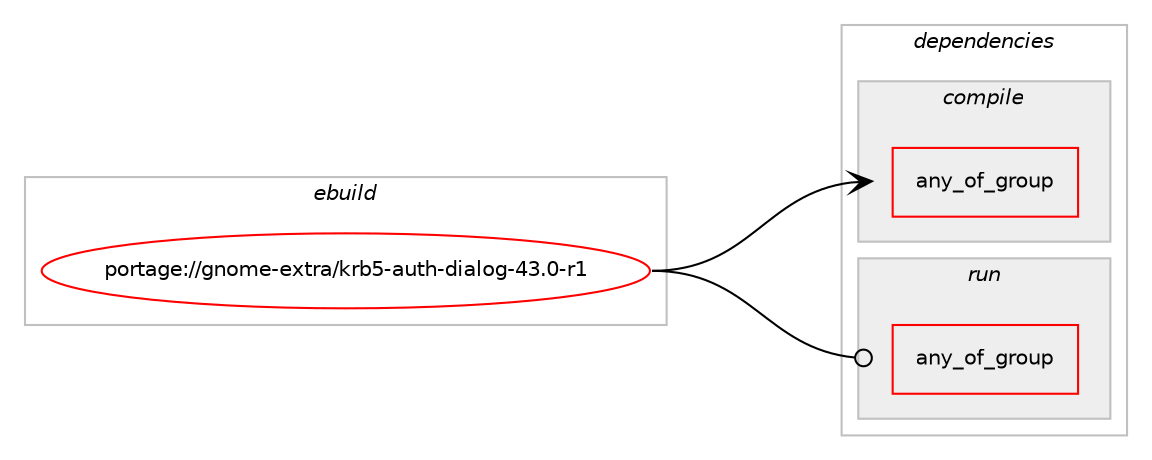 digraph prolog {

# *************
# Graph options
# *************

newrank=true;
concentrate=true;
compound=true;
graph [rankdir=LR,fontname=Helvetica,fontsize=10,ranksep=1.5];#, ranksep=2.5, nodesep=0.2];
edge  [arrowhead=vee];
node  [fontname=Helvetica,fontsize=10];

# **********
# The ebuild
# **********

subgraph cluster_leftcol {
color=gray;
rank=same;
label=<<i>ebuild</i>>;
id [label="portage://gnome-extra/krb5-auth-dialog-43.0-r1", color=red, width=4, href="../gnome-extra/krb5-auth-dialog-43.0-r1.svg"];
}

# ****************
# The dependencies
# ****************

subgraph cluster_midcol {
color=gray;
label=<<i>dependencies</i>>;
subgraph cluster_compile {
fillcolor="#eeeeee";
style=filled;
label=<<i>compile</i>>;
subgraph any1368 {
dependency120012 [label=<<TABLE BORDER="0" CELLBORDER="1" CELLSPACING="0" CELLPADDING="4"><TR><TD CELLPADDING="10">any_of_group</TD></TR></TABLE>>, shape=none, color=red];# *** BEGIN UNKNOWN DEPENDENCY TYPE (TODO) ***
# dependency120012 -> package_dependency(portage://gnome-extra/krb5-auth-dialog-43.0-r1,install,no,app-crypt,heimdal,none,[,,],[],[])
# *** END UNKNOWN DEPENDENCY TYPE (TODO) ***

# *** BEGIN UNKNOWN DEPENDENCY TYPE (TODO) ***
# dependency120012 -> package_dependency(portage://gnome-extra/krb5-auth-dialog-43.0-r1,install,no,app-crypt,mit-krb5,none,[,,],[],[])
# *** END UNKNOWN DEPENDENCY TYPE (TODO) ***

}
id:e -> dependency120012:w [weight=20,style="solid",arrowhead="vee"];
# *** BEGIN UNKNOWN DEPENDENCY TYPE (TODO) ***
# id -> package_dependency(portage://gnome-extra/krb5-auth-dialog-43.0-r1,install,no,app-crypt,gcr,none,[,,],[slot(0),equal],[use(enable(gtk),none)])
# *** END UNKNOWN DEPENDENCY TYPE (TODO) ***

# *** BEGIN UNKNOWN DEPENDENCY TYPE (TODO) ***
# id -> package_dependency(portage://gnome-extra/krb5-auth-dialog-43.0-r1,install,no,dev-libs,glib,none,[,,],[slot(2)],[])
# *** END UNKNOWN DEPENDENCY TYPE (TODO) ***

# *** BEGIN UNKNOWN DEPENDENCY TYPE (TODO) ***
# id -> package_dependency(portage://gnome-extra/krb5-auth-dialog-43.0-r1,install,no,sys-libs,pam,none,[,,],[],[])
# *** END UNKNOWN DEPENDENCY TYPE (TODO) ***

# *** BEGIN UNKNOWN DEPENDENCY TYPE (TODO) ***
# id -> package_dependency(portage://gnome-extra/krb5-auth-dialog-43.0-r1,install,no,x11-libs,gtk+,none,[,,],[slot(3)],[])
# *** END UNKNOWN DEPENDENCY TYPE (TODO) ***

}
subgraph cluster_compileandrun {
fillcolor="#eeeeee";
style=filled;
label=<<i>compile and run</i>>;
}
subgraph cluster_run {
fillcolor="#eeeeee";
style=filled;
label=<<i>run</i>>;
subgraph any1369 {
dependency120013 [label=<<TABLE BORDER="0" CELLBORDER="1" CELLSPACING="0" CELLPADDING="4"><TR><TD CELLPADDING="10">any_of_group</TD></TR></TABLE>>, shape=none, color=red];# *** BEGIN UNKNOWN DEPENDENCY TYPE (TODO) ***
# dependency120013 -> package_dependency(portage://gnome-extra/krb5-auth-dialog-43.0-r1,run,no,app-crypt,heimdal,none,[,,],[],[])
# *** END UNKNOWN DEPENDENCY TYPE (TODO) ***

# *** BEGIN UNKNOWN DEPENDENCY TYPE (TODO) ***
# dependency120013 -> package_dependency(portage://gnome-extra/krb5-auth-dialog-43.0-r1,run,no,app-crypt,mit-krb5,none,[,,],[],[])
# *** END UNKNOWN DEPENDENCY TYPE (TODO) ***

}
id:e -> dependency120013:w [weight=20,style="solid",arrowhead="odot"];
# *** BEGIN UNKNOWN DEPENDENCY TYPE (TODO) ***
# id -> package_dependency(portage://gnome-extra/krb5-auth-dialog-43.0-r1,run,no,app-crypt,gcr,none,[,,],[slot(0),equal],[use(enable(gtk),none)])
# *** END UNKNOWN DEPENDENCY TYPE (TODO) ***

# *** BEGIN UNKNOWN DEPENDENCY TYPE (TODO) ***
# id -> package_dependency(portage://gnome-extra/krb5-auth-dialog-43.0-r1,run,no,dev-libs,glib,none,[,,],[slot(2)],[])
# *** END UNKNOWN DEPENDENCY TYPE (TODO) ***

# *** BEGIN UNKNOWN DEPENDENCY TYPE (TODO) ***
# id -> package_dependency(portage://gnome-extra/krb5-auth-dialog-43.0-r1,run,no,sys-libs,pam,none,[,,],[],[])
# *** END UNKNOWN DEPENDENCY TYPE (TODO) ***

# *** BEGIN UNKNOWN DEPENDENCY TYPE (TODO) ***
# id -> package_dependency(portage://gnome-extra/krb5-auth-dialog-43.0-r1,run,no,x11-libs,gtk+,none,[,,],[slot(3)],[])
# *** END UNKNOWN DEPENDENCY TYPE (TODO) ***

}
}

# **************
# The candidates
# **************

subgraph cluster_choices {
rank=same;
color=gray;
label=<<i>candidates</i>>;

}

}
